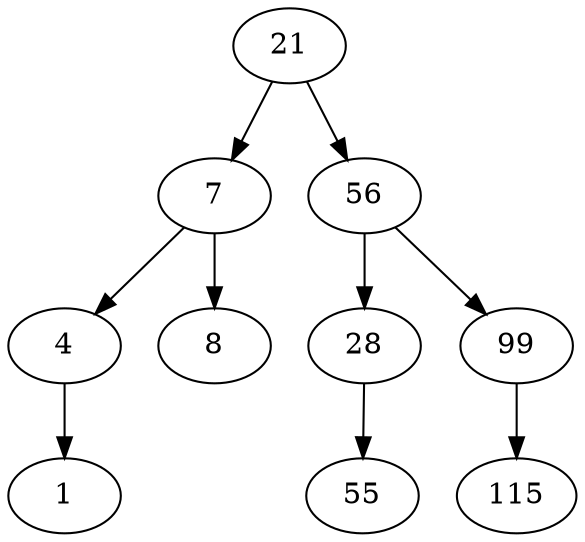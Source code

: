 // Binary Search Tree
digraph {
	1 [label=1]
	4 [label=4]
	4 -> 1
	8 [label=8]
	7 [label=7]
	7 -> 4
	7 -> 8
	55 [label=55]
	28 [label=28]
	28 -> 55
	115 [label=115]
	99 [label=99]
	99 -> 115
	56 [label=56]
	56 -> 28
	56 -> 99
	21 [label=21]
	21 -> 7
	21 -> 56
}
